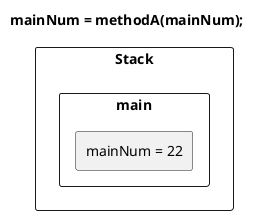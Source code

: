 @startuml

title mainNum = methodA(mainNum);

rectangle "Stack" {
	rectangle "main" {
		rectangle "mainNum = 22" as mainNum
	}
}


@enduml